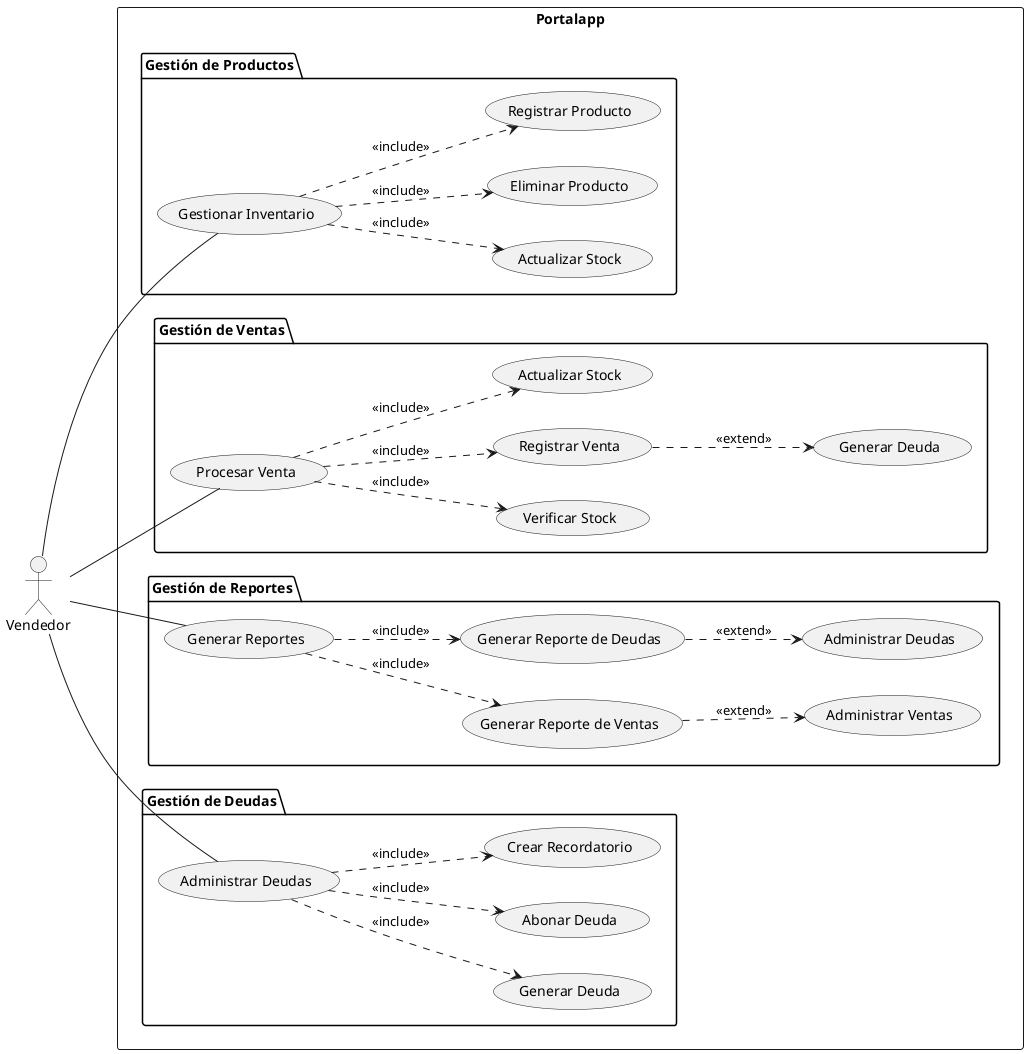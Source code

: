 @startuml Casos de uso
left to right direction
actor Vendedor

rectangle "Portalapp" {
  package "Gestión de Productos" {
    usecase "Gestionar Inventario" as CU02
    usecase "Actualizar Stock" as CU02.1
    usecase "Eliminar Producto" as CU02.2
    usecase "Registrar Producto" as CU02.3
  }

  package "Gestión de Ventas" {
    usecase "Procesar Venta" as CU01
    usecase "Verificar Stock" as CU01.1
    usecase "Registrar Venta" as CU01.2
    usecase "Actualizar Stock" as CU01.3
    usecase "Generar Deuda" as CU01.4
  }

  package "Gestión de Reportes" {
    usecase "Generar Reportes" as CU04
    usecase "Generar Reporte de Ventas" as CU04.1
    usecase "Administrar Ventas" as CU04.3
    usecase "Generar Reporte de Deudas" as CU04.2
    usecase "Administrar Deudas" as CU04.4
  }

  package "Gestión de Deudas" {
    usecase "Administrar Deudas" as CU03
    usecase "Generar Deuda" as CU03.1
    usecase "Abonar Deuda" as CU03.2
    usecase "Crear Recordatorio" as CU03.3
  }

  ' Relaciones Gestión de Ventas
  Vendedor -- CU01
  CU01 ..> CU01.1 : <<include>>
  CU01 ..> CU01.2 : <<include>>
  CU01 ..> CU01.3 : <<include>>
  CU01.2 ..> CU01.4 : <<extend>>

  ' Relaciones Gestión de Productos
  Vendedor -- CU02
  CU02 ..> CU02.1 : <<include>>
  CU02 ..> CU02.2 : <<include>>
  CU02 ..> CU02.3 : <<include>>

  ' Relaciones Gestión de Deudas
  Vendedor -- CU03
  CU03 ..> CU03.1 : <<include>>
  CU03 ..> CU03.2 : <<include>>
  CU03 ..> CU03.3 : <<include>>

  ' Relaciones Gestión de Reportes
  Vendedor -- CU04
  CU04 ..> CU04.1 : <<include>>
  CU04 ..> CU04.2 : <<include>>

  CU04.1 ..> CU04.3 : <<extend>>
  CU04.2 ..> CU04.4 : <<extend>>
}

@enduml